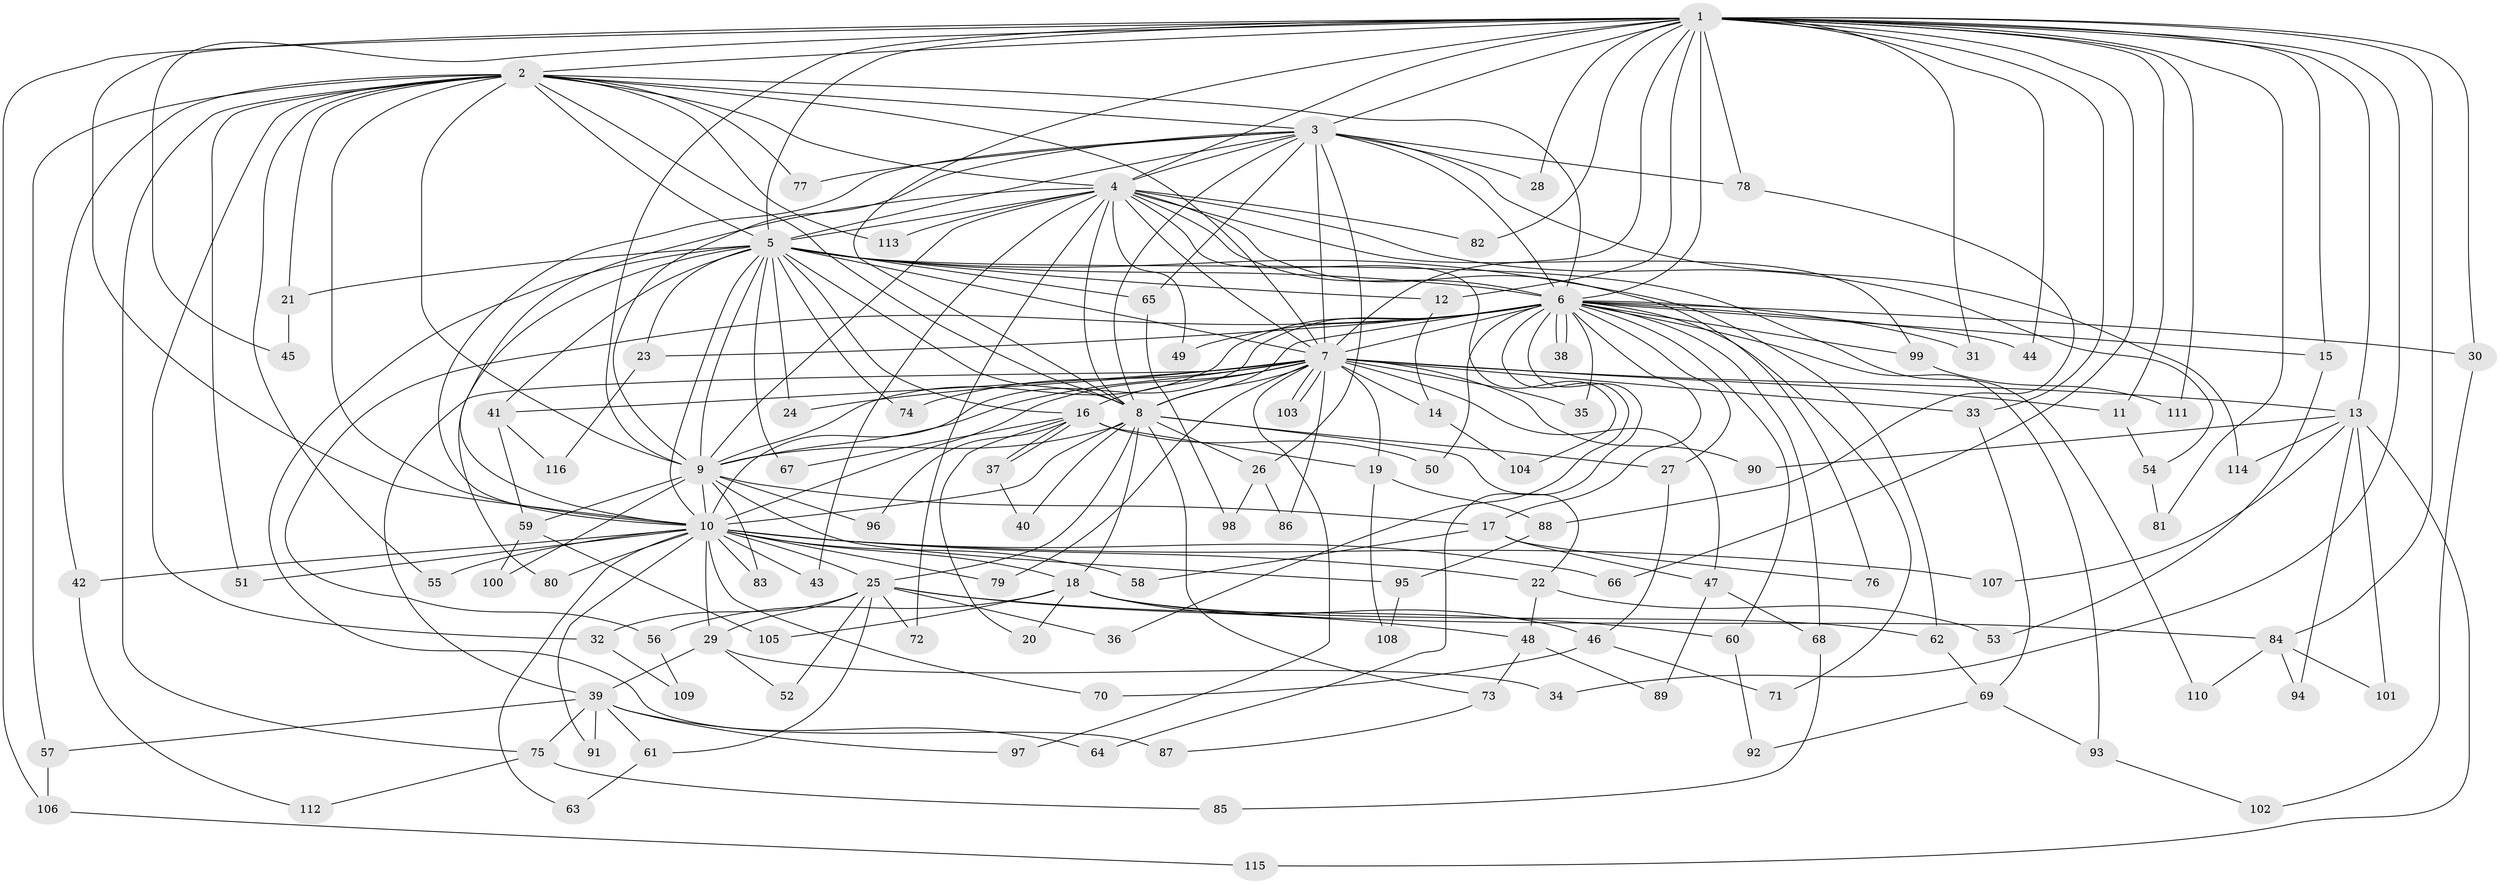 // coarse degree distribution, {3: 0.17142857142857143, 16: 0.05714285714285714, 1: 0.05714285714285714, 2: 0.17142857142857143, 9: 0.05714285714285714, 13: 0.02857142857142857, 6: 0.05714285714285714, 18: 0.02857142857142857, 14: 0.02857142857142857, 7: 0.05714285714285714, 5: 0.08571428571428572, 4: 0.17142857142857143, 20: 0.02857142857142857}
// Generated by graph-tools (version 1.1) at 2025/36/03/04/25 23:36:33]
// undirected, 116 vertices, 257 edges
graph export_dot {
  node [color=gray90,style=filled];
  1;
  2;
  3;
  4;
  5;
  6;
  7;
  8;
  9;
  10;
  11;
  12;
  13;
  14;
  15;
  16;
  17;
  18;
  19;
  20;
  21;
  22;
  23;
  24;
  25;
  26;
  27;
  28;
  29;
  30;
  31;
  32;
  33;
  34;
  35;
  36;
  37;
  38;
  39;
  40;
  41;
  42;
  43;
  44;
  45;
  46;
  47;
  48;
  49;
  50;
  51;
  52;
  53;
  54;
  55;
  56;
  57;
  58;
  59;
  60;
  61;
  62;
  63;
  64;
  65;
  66;
  67;
  68;
  69;
  70;
  71;
  72;
  73;
  74;
  75;
  76;
  77;
  78;
  79;
  80;
  81;
  82;
  83;
  84;
  85;
  86;
  87;
  88;
  89;
  90;
  91;
  92;
  93;
  94;
  95;
  96;
  97;
  98;
  99;
  100;
  101;
  102;
  103;
  104;
  105;
  106;
  107;
  108;
  109;
  110;
  111;
  112;
  113;
  114;
  115;
  116;
  1 -- 2;
  1 -- 3;
  1 -- 4;
  1 -- 5;
  1 -- 6;
  1 -- 7;
  1 -- 8;
  1 -- 9;
  1 -- 10;
  1 -- 11;
  1 -- 12;
  1 -- 13;
  1 -- 15;
  1 -- 28;
  1 -- 30;
  1 -- 31;
  1 -- 33;
  1 -- 34;
  1 -- 44;
  1 -- 45;
  1 -- 66;
  1 -- 78;
  1 -- 81;
  1 -- 82;
  1 -- 84;
  1 -- 106;
  1 -- 111;
  2 -- 3;
  2 -- 4;
  2 -- 5;
  2 -- 6;
  2 -- 7;
  2 -- 8;
  2 -- 9;
  2 -- 10;
  2 -- 21;
  2 -- 32;
  2 -- 42;
  2 -- 51;
  2 -- 55;
  2 -- 57;
  2 -- 75;
  2 -- 77;
  2 -- 113;
  3 -- 4;
  3 -- 5;
  3 -- 6;
  3 -- 7;
  3 -- 8;
  3 -- 9;
  3 -- 10;
  3 -- 26;
  3 -- 28;
  3 -- 65;
  3 -- 77;
  3 -- 78;
  3 -- 114;
  4 -- 5;
  4 -- 6;
  4 -- 7;
  4 -- 8;
  4 -- 9;
  4 -- 10;
  4 -- 43;
  4 -- 49;
  4 -- 54;
  4 -- 72;
  4 -- 76;
  4 -- 82;
  4 -- 99;
  4 -- 104;
  4 -- 113;
  5 -- 6;
  5 -- 7;
  5 -- 8;
  5 -- 9;
  5 -- 10;
  5 -- 12;
  5 -- 16;
  5 -- 21;
  5 -- 23;
  5 -- 24;
  5 -- 41;
  5 -- 62;
  5 -- 65;
  5 -- 67;
  5 -- 74;
  5 -- 80;
  5 -- 87;
  5 -- 110;
  6 -- 7;
  6 -- 8;
  6 -- 9;
  6 -- 10;
  6 -- 15;
  6 -- 17;
  6 -- 23;
  6 -- 27;
  6 -- 30;
  6 -- 31;
  6 -- 35;
  6 -- 36;
  6 -- 38;
  6 -- 38;
  6 -- 44;
  6 -- 49;
  6 -- 50;
  6 -- 56;
  6 -- 60;
  6 -- 64;
  6 -- 68;
  6 -- 71;
  6 -- 93;
  6 -- 99;
  7 -- 8;
  7 -- 9;
  7 -- 10;
  7 -- 11;
  7 -- 13;
  7 -- 14;
  7 -- 16;
  7 -- 19;
  7 -- 24;
  7 -- 33;
  7 -- 35;
  7 -- 39;
  7 -- 41;
  7 -- 47;
  7 -- 74;
  7 -- 79;
  7 -- 86;
  7 -- 90;
  7 -- 97;
  7 -- 103;
  7 -- 103;
  8 -- 9;
  8 -- 10;
  8 -- 18;
  8 -- 22;
  8 -- 25;
  8 -- 26;
  8 -- 27;
  8 -- 40;
  8 -- 73;
  9 -- 10;
  9 -- 17;
  9 -- 59;
  9 -- 83;
  9 -- 95;
  9 -- 96;
  9 -- 100;
  10 -- 18;
  10 -- 22;
  10 -- 25;
  10 -- 29;
  10 -- 42;
  10 -- 43;
  10 -- 51;
  10 -- 55;
  10 -- 58;
  10 -- 63;
  10 -- 66;
  10 -- 70;
  10 -- 79;
  10 -- 80;
  10 -- 83;
  10 -- 91;
  10 -- 107;
  11 -- 54;
  12 -- 14;
  13 -- 90;
  13 -- 94;
  13 -- 101;
  13 -- 107;
  13 -- 114;
  13 -- 115;
  14 -- 104;
  15 -- 53;
  16 -- 19;
  16 -- 20;
  16 -- 37;
  16 -- 37;
  16 -- 50;
  16 -- 67;
  16 -- 96;
  17 -- 47;
  17 -- 58;
  17 -- 76;
  18 -- 20;
  18 -- 46;
  18 -- 56;
  18 -- 62;
  18 -- 84;
  18 -- 105;
  19 -- 88;
  19 -- 108;
  21 -- 45;
  22 -- 48;
  22 -- 53;
  23 -- 116;
  25 -- 29;
  25 -- 32;
  25 -- 36;
  25 -- 48;
  25 -- 52;
  25 -- 60;
  25 -- 61;
  25 -- 72;
  26 -- 86;
  26 -- 98;
  27 -- 46;
  29 -- 34;
  29 -- 39;
  29 -- 52;
  30 -- 102;
  32 -- 109;
  33 -- 69;
  37 -- 40;
  39 -- 57;
  39 -- 61;
  39 -- 64;
  39 -- 75;
  39 -- 91;
  39 -- 97;
  41 -- 59;
  41 -- 116;
  42 -- 112;
  46 -- 70;
  46 -- 71;
  47 -- 68;
  47 -- 89;
  48 -- 73;
  48 -- 89;
  54 -- 81;
  56 -- 109;
  57 -- 106;
  59 -- 100;
  59 -- 105;
  60 -- 92;
  61 -- 63;
  62 -- 69;
  65 -- 98;
  68 -- 85;
  69 -- 92;
  69 -- 93;
  73 -- 87;
  75 -- 85;
  75 -- 112;
  78 -- 88;
  84 -- 94;
  84 -- 101;
  84 -- 110;
  88 -- 95;
  93 -- 102;
  95 -- 108;
  99 -- 111;
  106 -- 115;
}
